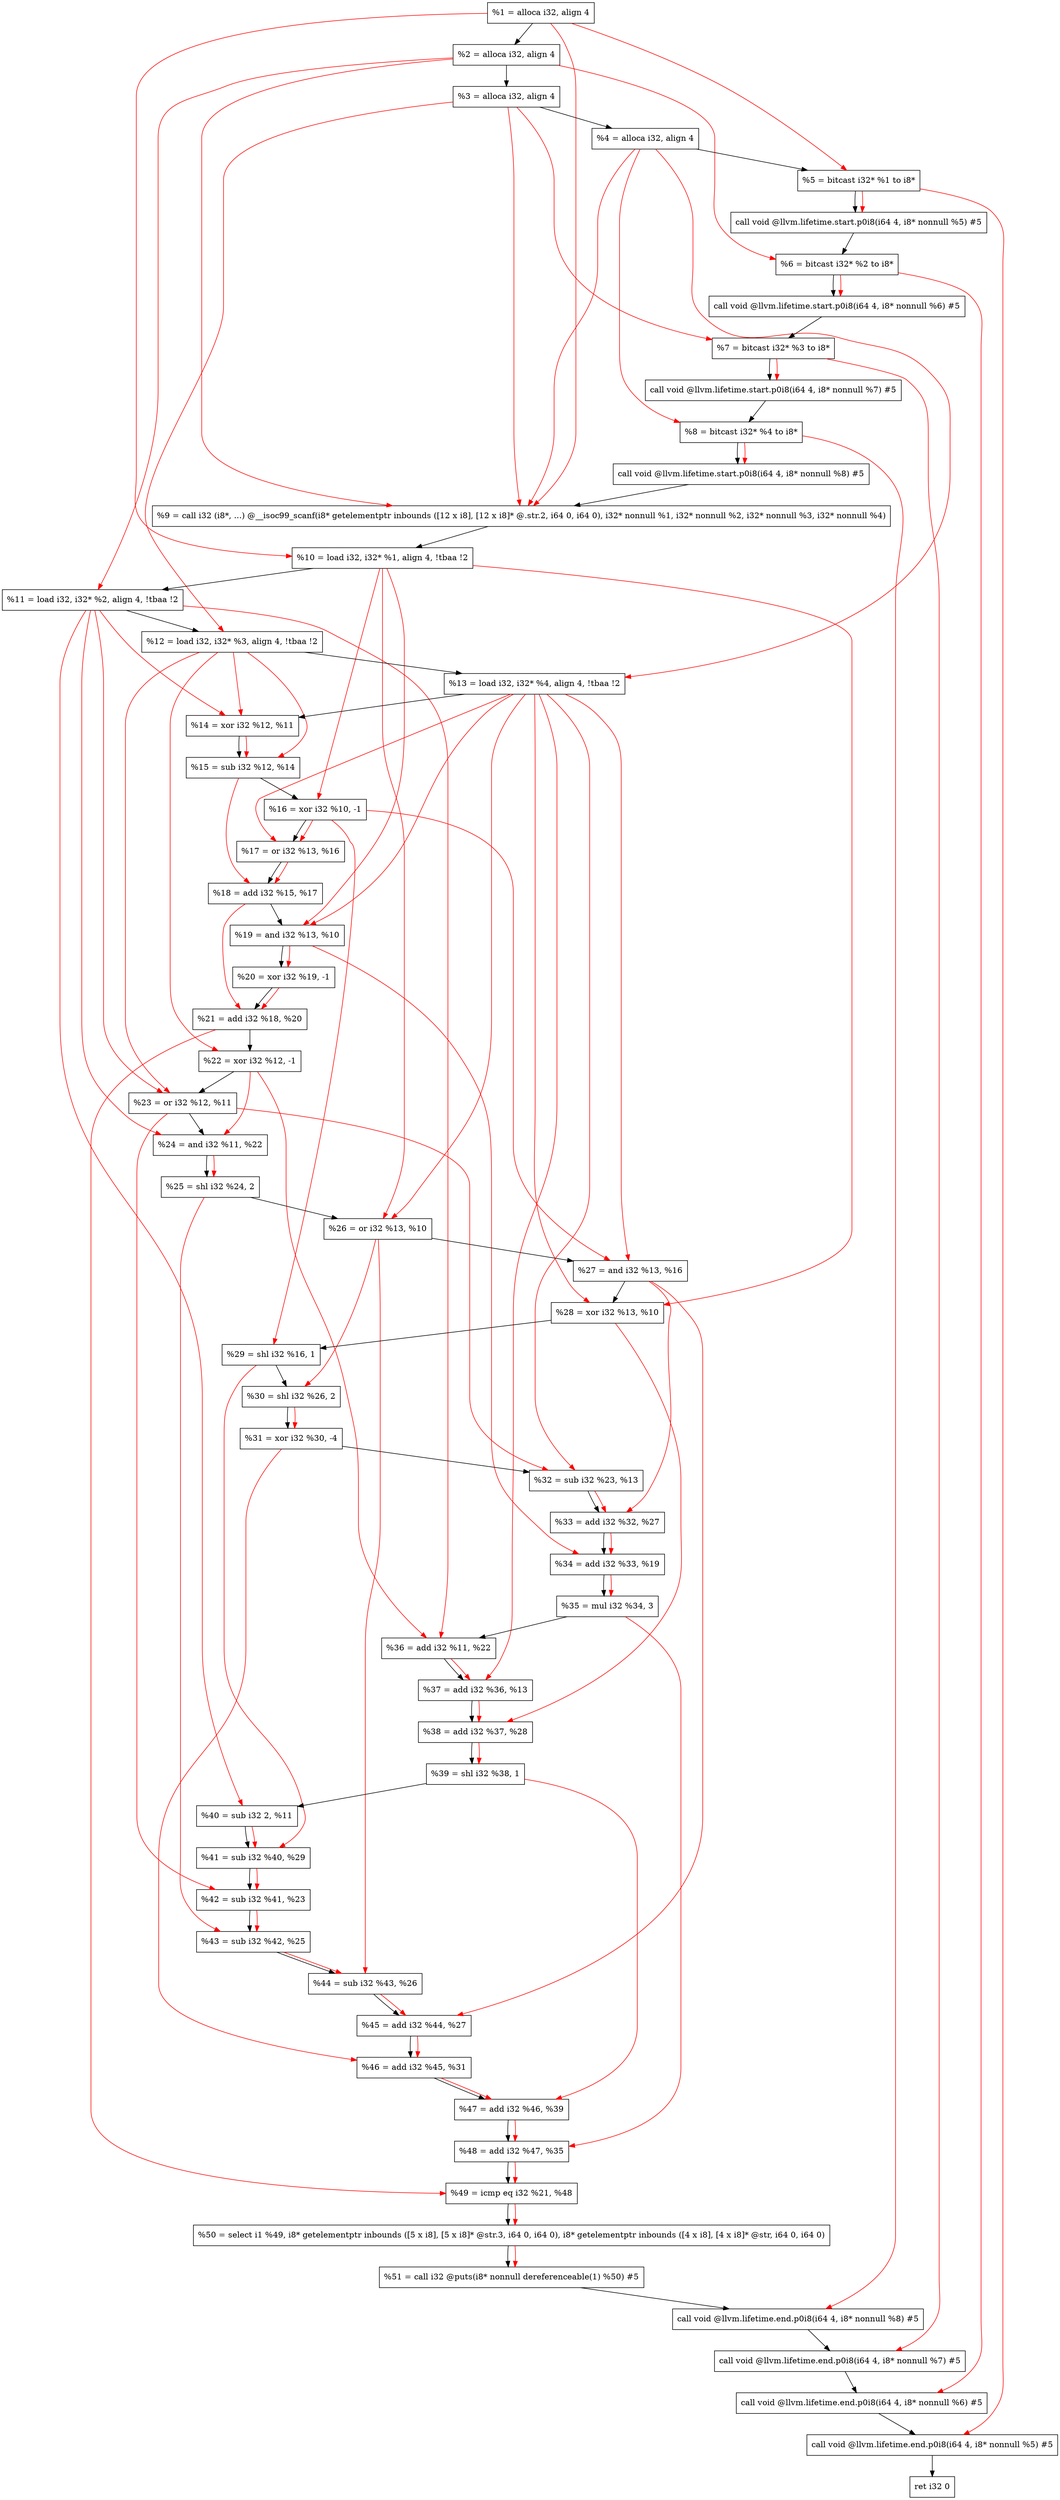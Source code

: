 digraph "DFG for'main' function" {
	Node0x7fa938[shape=record, label="  %1 = alloca i32, align 4"];
	Node0x7fa9b8[shape=record, label="  %2 = alloca i32, align 4"];
	Node0x7faa48[shape=record, label="  %3 = alloca i32, align 4"];
	Node0x7faaa8[shape=record, label="  %4 = alloca i32, align 4"];
	Node0x7fab58[shape=record, label="  %5 = bitcast i32* %1 to i8*"];
	Node0x7faf88[shape=record, label="  call void @llvm.lifetime.start.p0i8(i64 4, i8* nonnull %5) #5"];
	Node0x7fb068[shape=record, label="  %6 = bitcast i32* %2 to i8*"];
	Node0x7fb168[shape=record, label="  call void @llvm.lifetime.start.p0i8(i64 4, i8* nonnull %6) #5"];
	Node0x7fb228[shape=record, label="  %7 = bitcast i32* %3 to i8*"];
	Node0x7fb2d8[shape=record, label="  call void @llvm.lifetime.start.p0i8(i64 4, i8* nonnull %7) #5"];
	Node0x7fb398[shape=record, label="  %8 = bitcast i32* %4 to i8*"];
	Node0x7fb448[shape=record, label="  call void @llvm.lifetime.start.p0i8(i64 4, i8* nonnull %8) #5"];
	Node0x7f5a80[shape=record, label="  %9 = call i32 (i8*, ...) @__isoc99_scanf(i8* getelementptr inbounds ([12 x i8], [12 x i8]* @.str.2, i64 0, i64 0), i32* nonnull %1, i32* nonnull %2, i32* nonnull %3, i32* nonnull %4)"];
	Node0x7fb648[shape=record, label="  %10 = load i32, i32* %1, align 4, !tbaa !2"];
	Node0x7fc5b8[shape=record, label="  %11 = load i32, i32* %2, align 4, !tbaa !2"];
	Node0x7fcc28[shape=record, label="  %12 = load i32, i32* %3, align 4, !tbaa !2"];
	Node0x7fcc88[shape=record, label="  %13 = load i32, i32* %4, align 4, !tbaa !2"];
	Node0x7fcd00[shape=record, label="  %14 = xor i32 %12, %11"];
	Node0x7fcd70[shape=record, label="  %15 = sub i32 %12, %14"];
	Node0x7fcde0[shape=record, label="  %16 = xor i32 %10, -1"];
	Node0x7fce50[shape=record, label="  %17 = or i32 %13, %16"];
	Node0x7fcec0[shape=record, label="  %18 = add i32 %15, %17"];
	Node0x7fcf30[shape=record, label="  %19 = and i32 %13, %10"];
	Node0x7fcfa0[shape=record, label="  %20 = xor i32 %19, -1"];
	Node0x7fd010[shape=record, label="  %21 = add i32 %18, %20"];
	Node0x7fd080[shape=record, label="  %22 = xor i32 %12, -1"];
	Node0x7fd0f0[shape=record, label="  %23 = or i32 %12, %11"];
	Node0x7fd160[shape=record, label="  %24 = and i32 %11, %22"];
	Node0x7fd1d0[shape=record, label="  %25 = shl i32 %24, 2"];
	Node0x7fd240[shape=record, label="  %26 = or i32 %13, %10"];
	Node0x7fd2b0[shape=record, label="  %27 = and i32 %13, %16"];
	Node0x7fd320[shape=record, label="  %28 = xor i32 %13, %10"];
	Node0x7fd390[shape=record, label="  %29 = shl i32 %16, 1"];
	Node0x7fd400[shape=record, label="  %30 = shl i32 %26, 2"];
	Node0x7fd470[shape=record, label="  %31 = xor i32 %30, -4"];
	Node0x7fd4e0[shape=record, label="  %32 = sub i32 %23, %13"];
	Node0x7fd550[shape=record, label="  %33 = add i32 %32, %27"];
	Node0x7fd5c0[shape=record, label="  %34 = add i32 %33, %19"];
	Node0x7fd630[shape=record, label="  %35 = mul i32 %34, 3"];
	Node0x7fd6a0[shape=record, label="  %36 = add i32 %11, %22"];
	Node0x7fd710[shape=record, label="  %37 = add i32 %36, %13"];
	Node0x7fd780[shape=record, label="  %38 = add i32 %37, %28"];
	Node0x7fd7f0[shape=record, label="  %39 = shl i32 %38, 1"];
	Node0x7fd860[shape=record, label="  %40 = sub i32 2, %11"];
	Node0x7fd8d0[shape=record, label="  %41 = sub i32 %40, %29"];
	Node0x7fd940[shape=record, label="  %42 = sub i32 %41, %23"];
	Node0x7fd9b0[shape=record, label="  %43 = sub i32 %42, %25"];
	Node0x7fda20[shape=record, label="  %44 = sub i32 %43, %26"];
	Node0x7fda90[shape=record, label="  %45 = add i32 %44, %27"];
	Node0x7fdb00[shape=record, label="  %46 = add i32 %45, %31"];
	Node0x7fdb70[shape=record, label="  %47 = add i32 %46, %39"];
	Node0x7fdbe0[shape=record, label="  %48 = add i32 %47, %35"];
	Node0x7fdc50[shape=record, label="  %49 = icmp eq i32 %21, %48"];
	Node0x79a8b8[shape=record, label="  %50 = select i1 %49, i8* getelementptr inbounds ([5 x i8], [5 x i8]* @str.3, i64 0, i64 0), i8* getelementptr inbounds ([4 x i8], [4 x i8]* @str, i64 0, i64 0)"];
	Node0x7fdce0[shape=record, label="  %51 = call i32 @puts(i8* nonnull dereferenceable(1) %50) #5"];
	Node0x7fdf88[shape=record, label="  call void @llvm.lifetime.end.p0i8(i64 4, i8* nonnull %8) #5"];
	Node0x7fe0e8[shape=record, label="  call void @llvm.lifetime.end.p0i8(i64 4, i8* nonnull %7) #5"];
	Node0x7fe1f8[shape=record, label="  call void @llvm.lifetime.end.p0i8(i64 4, i8* nonnull %6) #5"];
	Node0x7fe308[shape=record, label="  call void @llvm.lifetime.end.p0i8(i64 4, i8* nonnull %5) #5"];
	Node0x7fe3c8[shape=record, label="  ret i32 0"];
	Node0x7fa938 -> Node0x7fa9b8;
	Node0x7fa9b8 -> Node0x7faa48;
	Node0x7faa48 -> Node0x7faaa8;
	Node0x7faaa8 -> Node0x7fab58;
	Node0x7fab58 -> Node0x7faf88;
	Node0x7faf88 -> Node0x7fb068;
	Node0x7fb068 -> Node0x7fb168;
	Node0x7fb168 -> Node0x7fb228;
	Node0x7fb228 -> Node0x7fb2d8;
	Node0x7fb2d8 -> Node0x7fb398;
	Node0x7fb398 -> Node0x7fb448;
	Node0x7fb448 -> Node0x7f5a80;
	Node0x7f5a80 -> Node0x7fb648;
	Node0x7fb648 -> Node0x7fc5b8;
	Node0x7fc5b8 -> Node0x7fcc28;
	Node0x7fcc28 -> Node0x7fcc88;
	Node0x7fcc88 -> Node0x7fcd00;
	Node0x7fcd00 -> Node0x7fcd70;
	Node0x7fcd70 -> Node0x7fcde0;
	Node0x7fcde0 -> Node0x7fce50;
	Node0x7fce50 -> Node0x7fcec0;
	Node0x7fcec0 -> Node0x7fcf30;
	Node0x7fcf30 -> Node0x7fcfa0;
	Node0x7fcfa0 -> Node0x7fd010;
	Node0x7fd010 -> Node0x7fd080;
	Node0x7fd080 -> Node0x7fd0f0;
	Node0x7fd0f0 -> Node0x7fd160;
	Node0x7fd160 -> Node0x7fd1d0;
	Node0x7fd1d0 -> Node0x7fd240;
	Node0x7fd240 -> Node0x7fd2b0;
	Node0x7fd2b0 -> Node0x7fd320;
	Node0x7fd320 -> Node0x7fd390;
	Node0x7fd390 -> Node0x7fd400;
	Node0x7fd400 -> Node0x7fd470;
	Node0x7fd470 -> Node0x7fd4e0;
	Node0x7fd4e0 -> Node0x7fd550;
	Node0x7fd550 -> Node0x7fd5c0;
	Node0x7fd5c0 -> Node0x7fd630;
	Node0x7fd630 -> Node0x7fd6a0;
	Node0x7fd6a0 -> Node0x7fd710;
	Node0x7fd710 -> Node0x7fd780;
	Node0x7fd780 -> Node0x7fd7f0;
	Node0x7fd7f0 -> Node0x7fd860;
	Node0x7fd860 -> Node0x7fd8d0;
	Node0x7fd8d0 -> Node0x7fd940;
	Node0x7fd940 -> Node0x7fd9b0;
	Node0x7fd9b0 -> Node0x7fda20;
	Node0x7fda20 -> Node0x7fda90;
	Node0x7fda90 -> Node0x7fdb00;
	Node0x7fdb00 -> Node0x7fdb70;
	Node0x7fdb70 -> Node0x7fdbe0;
	Node0x7fdbe0 -> Node0x7fdc50;
	Node0x7fdc50 -> Node0x79a8b8;
	Node0x79a8b8 -> Node0x7fdce0;
	Node0x7fdce0 -> Node0x7fdf88;
	Node0x7fdf88 -> Node0x7fe0e8;
	Node0x7fe0e8 -> Node0x7fe1f8;
	Node0x7fe1f8 -> Node0x7fe308;
	Node0x7fe308 -> Node0x7fe3c8;
edge [color=red]
	Node0x7fa938 -> Node0x7fab58;
	Node0x7fab58 -> Node0x7faf88;
	Node0x7fa9b8 -> Node0x7fb068;
	Node0x7fb068 -> Node0x7fb168;
	Node0x7faa48 -> Node0x7fb228;
	Node0x7fb228 -> Node0x7fb2d8;
	Node0x7faaa8 -> Node0x7fb398;
	Node0x7fb398 -> Node0x7fb448;
	Node0x7fa938 -> Node0x7f5a80;
	Node0x7fa9b8 -> Node0x7f5a80;
	Node0x7faa48 -> Node0x7f5a80;
	Node0x7faaa8 -> Node0x7f5a80;
	Node0x7fa938 -> Node0x7fb648;
	Node0x7fa9b8 -> Node0x7fc5b8;
	Node0x7faa48 -> Node0x7fcc28;
	Node0x7faaa8 -> Node0x7fcc88;
	Node0x7fcc28 -> Node0x7fcd00;
	Node0x7fc5b8 -> Node0x7fcd00;
	Node0x7fcc28 -> Node0x7fcd70;
	Node0x7fcd00 -> Node0x7fcd70;
	Node0x7fb648 -> Node0x7fcde0;
	Node0x7fcc88 -> Node0x7fce50;
	Node0x7fcde0 -> Node0x7fce50;
	Node0x7fcd70 -> Node0x7fcec0;
	Node0x7fce50 -> Node0x7fcec0;
	Node0x7fcc88 -> Node0x7fcf30;
	Node0x7fb648 -> Node0x7fcf30;
	Node0x7fcf30 -> Node0x7fcfa0;
	Node0x7fcec0 -> Node0x7fd010;
	Node0x7fcfa0 -> Node0x7fd010;
	Node0x7fcc28 -> Node0x7fd080;
	Node0x7fcc28 -> Node0x7fd0f0;
	Node0x7fc5b8 -> Node0x7fd0f0;
	Node0x7fc5b8 -> Node0x7fd160;
	Node0x7fd080 -> Node0x7fd160;
	Node0x7fd160 -> Node0x7fd1d0;
	Node0x7fcc88 -> Node0x7fd240;
	Node0x7fb648 -> Node0x7fd240;
	Node0x7fcc88 -> Node0x7fd2b0;
	Node0x7fcde0 -> Node0x7fd2b0;
	Node0x7fcc88 -> Node0x7fd320;
	Node0x7fb648 -> Node0x7fd320;
	Node0x7fcde0 -> Node0x7fd390;
	Node0x7fd240 -> Node0x7fd400;
	Node0x7fd400 -> Node0x7fd470;
	Node0x7fd0f0 -> Node0x7fd4e0;
	Node0x7fcc88 -> Node0x7fd4e0;
	Node0x7fd4e0 -> Node0x7fd550;
	Node0x7fd2b0 -> Node0x7fd550;
	Node0x7fd550 -> Node0x7fd5c0;
	Node0x7fcf30 -> Node0x7fd5c0;
	Node0x7fd5c0 -> Node0x7fd630;
	Node0x7fc5b8 -> Node0x7fd6a0;
	Node0x7fd080 -> Node0x7fd6a0;
	Node0x7fd6a0 -> Node0x7fd710;
	Node0x7fcc88 -> Node0x7fd710;
	Node0x7fd710 -> Node0x7fd780;
	Node0x7fd320 -> Node0x7fd780;
	Node0x7fd780 -> Node0x7fd7f0;
	Node0x7fc5b8 -> Node0x7fd860;
	Node0x7fd860 -> Node0x7fd8d0;
	Node0x7fd390 -> Node0x7fd8d0;
	Node0x7fd8d0 -> Node0x7fd940;
	Node0x7fd0f0 -> Node0x7fd940;
	Node0x7fd940 -> Node0x7fd9b0;
	Node0x7fd1d0 -> Node0x7fd9b0;
	Node0x7fd9b0 -> Node0x7fda20;
	Node0x7fd240 -> Node0x7fda20;
	Node0x7fda20 -> Node0x7fda90;
	Node0x7fd2b0 -> Node0x7fda90;
	Node0x7fda90 -> Node0x7fdb00;
	Node0x7fd470 -> Node0x7fdb00;
	Node0x7fdb00 -> Node0x7fdb70;
	Node0x7fd7f0 -> Node0x7fdb70;
	Node0x7fdb70 -> Node0x7fdbe0;
	Node0x7fd630 -> Node0x7fdbe0;
	Node0x7fd010 -> Node0x7fdc50;
	Node0x7fdbe0 -> Node0x7fdc50;
	Node0x7fdc50 -> Node0x79a8b8;
	Node0x79a8b8 -> Node0x7fdce0;
	Node0x7fb398 -> Node0x7fdf88;
	Node0x7fb228 -> Node0x7fe0e8;
	Node0x7fb068 -> Node0x7fe1f8;
	Node0x7fab58 -> Node0x7fe308;
}
